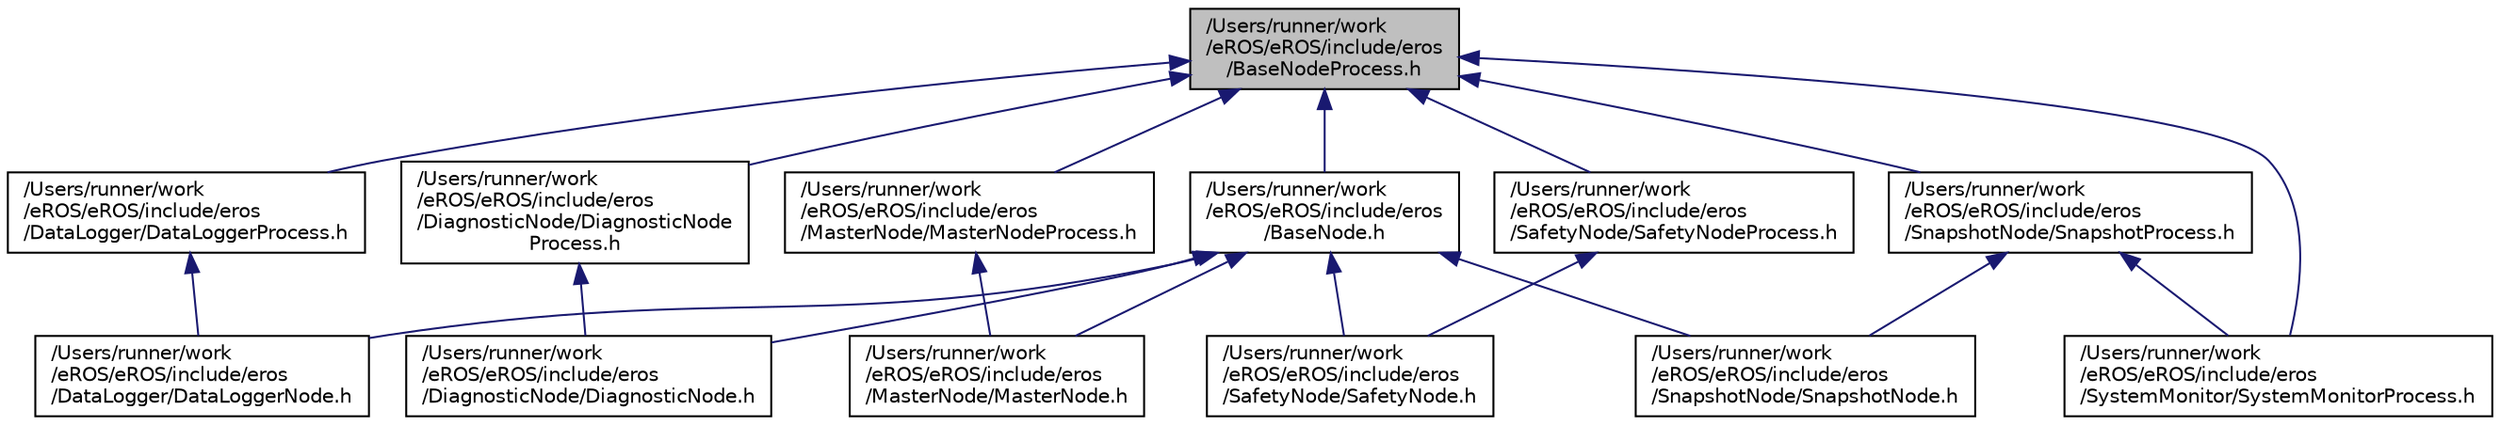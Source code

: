 digraph "/Users/runner/work/eROS/eROS/include/eros/BaseNodeProcess.h"
{
 // LATEX_PDF_SIZE
  edge [fontname="Helvetica",fontsize="10",labelfontname="Helvetica",labelfontsize="10"];
  node [fontname="Helvetica",fontsize="10",shape=record];
  Node1 [label="/Users/runner/work\l/eROS/eROS/include/eros\l/BaseNodeProcess.h",height=0.2,width=0.4,color="black", fillcolor="grey75", style="filled", fontcolor="black",tooltip=" "];
  Node1 -> Node2 [dir="back",color="midnightblue",fontsize="10",style="solid",fontname="Helvetica"];
  Node2 [label="/Users/runner/work\l/eROS/eROS/include/eros\l/BaseNode.h",height=0.2,width=0.4,color="black", fillcolor="white", style="filled",URL="$BaseNode_8h.html",tooltip=" "];
  Node2 -> Node3 [dir="back",color="midnightblue",fontsize="10",style="solid",fontname="Helvetica"];
  Node3 [label="/Users/runner/work\l/eROS/eROS/include/eros\l/DataLogger/DataLoggerNode.h",height=0.2,width=0.4,color="black", fillcolor="white", style="filled",URL="$DataLoggerNode_8h.html",tooltip=" "];
  Node2 -> Node4 [dir="back",color="midnightblue",fontsize="10",style="solid",fontname="Helvetica"];
  Node4 [label="/Users/runner/work\l/eROS/eROS/include/eros\l/DiagnosticNode/DiagnosticNode.h",height=0.2,width=0.4,color="black", fillcolor="white", style="filled",URL="$DiagnosticNode_8h.html",tooltip=" "];
  Node2 -> Node5 [dir="back",color="midnightblue",fontsize="10",style="solid",fontname="Helvetica"];
  Node5 [label="/Users/runner/work\l/eROS/eROS/include/eros\l/MasterNode/MasterNode.h",height=0.2,width=0.4,color="black", fillcolor="white", style="filled",URL="$MasterNode_8h.html",tooltip=" "];
  Node2 -> Node6 [dir="back",color="midnightblue",fontsize="10",style="solid",fontname="Helvetica"];
  Node6 [label="/Users/runner/work\l/eROS/eROS/include/eros\l/SafetyNode/SafetyNode.h",height=0.2,width=0.4,color="black", fillcolor="white", style="filled",URL="$SafetyNode_8h.html",tooltip=" "];
  Node2 -> Node7 [dir="back",color="midnightblue",fontsize="10",style="solid",fontname="Helvetica"];
  Node7 [label="/Users/runner/work\l/eROS/eROS/include/eros\l/SnapshotNode/SnapshotNode.h",height=0.2,width=0.4,color="black", fillcolor="white", style="filled",URL="$SnapshotNode_8h.html",tooltip=" "];
  Node1 -> Node8 [dir="back",color="midnightblue",fontsize="10",style="solid",fontname="Helvetica"];
  Node8 [label="/Users/runner/work\l/eROS/eROS/include/eros\l/DataLogger/DataLoggerProcess.h",height=0.2,width=0.4,color="black", fillcolor="white", style="filled",URL="$DataLoggerProcess_8h.html",tooltip=" "];
  Node8 -> Node3 [dir="back",color="midnightblue",fontsize="10",style="solid",fontname="Helvetica"];
  Node1 -> Node9 [dir="back",color="midnightblue",fontsize="10",style="solid",fontname="Helvetica"];
  Node9 [label="/Users/runner/work\l/eROS/eROS/include/eros\l/DiagnosticNode/DiagnosticNode\lProcess.h",height=0.2,width=0.4,color="black", fillcolor="white", style="filled",URL="$DiagnosticNodeProcess_8h.html",tooltip=" "];
  Node9 -> Node4 [dir="back",color="midnightblue",fontsize="10",style="solid",fontname="Helvetica"];
  Node1 -> Node10 [dir="back",color="midnightblue",fontsize="10",style="solid",fontname="Helvetica"];
  Node10 [label="/Users/runner/work\l/eROS/eROS/include/eros\l/MasterNode/MasterNodeProcess.h",height=0.2,width=0.4,color="black", fillcolor="white", style="filled",URL="$MasterNodeProcess_8h.html",tooltip=" "];
  Node10 -> Node5 [dir="back",color="midnightblue",fontsize="10",style="solid",fontname="Helvetica"];
  Node1 -> Node11 [dir="back",color="midnightblue",fontsize="10",style="solid",fontname="Helvetica"];
  Node11 [label="/Users/runner/work\l/eROS/eROS/include/eros\l/SafetyNode/SafetyNodeProcess.h",height=0.2,width=0.4,color="black", fillcolor="white", style="filled",URL="$SafetyNodeProcess_8h.html",tooltip=" "];
  Node11 -> Node6 [dir="back",color="midnightblue",fontsize="10",style="solid",fontname="Helvetica"];
  Node1 -> Node12 [dir="back",color="midnightblue",fontsize="10",style="solid",fontname="Helvetica"];
  Node12 [label="/Users/runner/work\l/eROS/eROS/include/eros\l/SnapshotNode/SnapshotProcess.h",height=0.2,width=0.4,color="black", fillcolor="white", style="filled",URL="$SnapshotProcess_8h.html",tooltip=" "];
  Node12 -> Node7 [dir="back",color="midnightblue",fontsize="10",style="solid",fontname="Helvetica"];
  Node12 -> Node13 [dir="back",color="midnightblue",fontsize="10",style="solid",fontname="Helvetica"];
  Node13 [label="/Users/runner/work\l/eROS/eROS/include/eros\l/SystemMonitor/SystemMonitorProcess.h",height=0.2,width=0.4,color="black", fillcolor="white", style="filled",URL="$SystemMonitorProcess_8h.html",tooltip=" "];
  Node1 -> Node13 [dir="back",color="midnightblue",fontsize="10",style="solid",fontname="Helvetica"];
}
